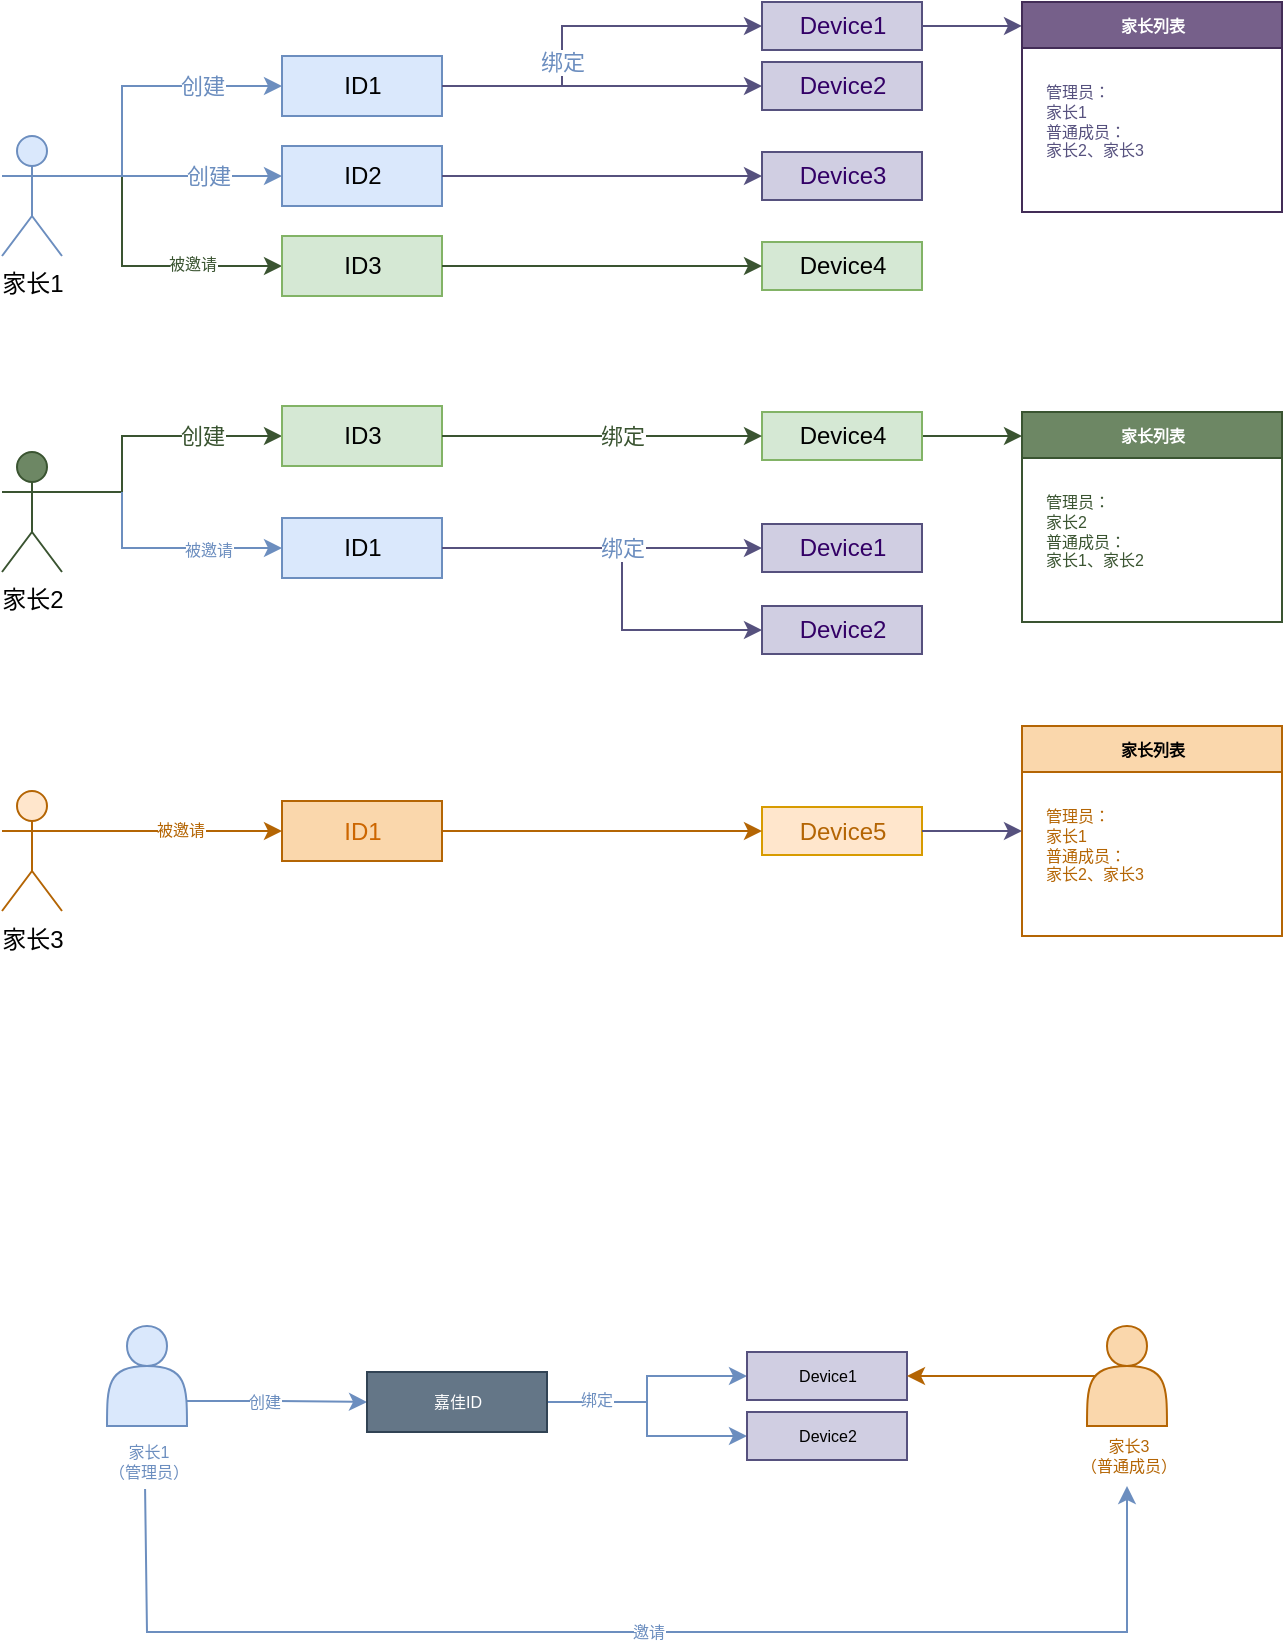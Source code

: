 <mxfile version="14.6.10" type="github">
  <diagram id="KCBV3hlvJQdjvj2Q_8EK" name="第 1 页">
    <mxGraphModel dx="1012" dy="748" grid="1" gridSize="10" guides="1" tooltips="1" connect="1" arrows="1" fold="1" page="1" pageScale="1" pageWidth="827" pageHeight="583" math="0" shadow="0">
      <root>
        <mxCell id="0" />
        <mxCell id="1" parent="0" />
        <mxCell id="B9y7Y_qLmK_6oBP0jbWP-81" value="创建" style="edgeStyle=orthogonalEdgeStyle;rounded=0;orthogonalLoop=1;jettySize=auto;html=1;entryX=0;entryY=0.5;entryDx=0;entryDy=0;exitX=1;exitY=0.333;exitDx=0;exitDy=0;exitPerimeter=0;strokeColor=#3A5431;fontColor=#3A5431;" edge="1" parent="1" target="B9y7Y_qLmK_6oBP0jbWP-88" source="B9y7Y_qLmK_6oBP0jbWP-82">
          <mxGeometry y="-58" as="geometry">
            <mxPoint x="130" y="302" as="sourcePoint" />
            <Array as="points">
              <mxPoint x="130" y="305" />
              <mxPoint x="130" y="277" />
            </Array>
            <mxPoint x="15" y="-14" as="offset" />
          </mxGeometry>
        </mxCell>
        <mxCell id="B9y7Y_qLmK_6oBP0jbWP-104" style="edgeStyle=orthogonalEdgeStyle;rounded=0;orthogonalLoop=1;jettySize=auto;html=1;entryX=0;entryY=0.5;entryDx=0;entryDy=0;fontSize=8;fontColor=#6C8EBF;strokeColor=#6C8EBF;" edge="1" parent="1" target="B9y7Y_qLmK_6oBP0jbWP-85">
          <mxGeometry relative="1" as="geometry">
            <mxPoint x="130" y="305" as="sourcePoint" />
            <Array as="points">
              <mxPoint x="130" y="305" />
              <mxPoint x="130" y="333" />
            </Array>
          </mxGeometry>
        </mxCell>
        <mxCell id="B9y7Y_qLmK_6oBP0jbWP-146" value="被邀请" style="edgeLabel;html=1;align=center;verticalAlign=middle;resizable=0;points=[];fontSize=8;fontColor=#6C8EBF;" vertex="1" connectable="0" parent="B9y7Y_qLmK_6oBP0jbWP-104">
          <mxGeometry x="0.305" y="-1" relative="1" as="geometry">
            <mxPoint as="offset" />
          </mxGeometry>
        </mxCell>
        <mxCell id="B9y7Y_qLmK_6oBP0jbWP-82" value="&lt;font color=&quot;#000000&quot;&gt;家长2&lt;/font&gt;" style="shape=umlActor;verticalLabelPosition=bottom;verticalAlign=top;html=1;fillColor=#6d8764;strokeColor=#3A5431;fontColor=#ffffff;" vertex="1" parent="1">
          <mxGeometry x="70" y="285" width="30" height="60" as="geometry" />
        </mxCell>
        <mxCell id="B9y7Y_qLmK_6oBP0jbWP-107" style="edgeStyle=orthogonalEdgeStyle;rounded=0;orthogonalLoop=1;jettySize=auto;html=1;exitX=1;exitY=0.5;exitDx=0;exitDy=0;fontSize=8;fontColor=#B46504;strokeColor=#56517E;entryX=0;entryY=0.5;entryDx=0;entryDy=0;" edge="1" parent="1" source="B9y7Y_qLmK_6oBP0jbWP-85" target="B9y7Y_qLmK_6oBP0jbWP-105">
          <mxGeometry relative="1" as="geometry">
            <mxPoint x="420" y="372" as="targetPoint" />
            <Array as="points">
              <mxPoint x="380" y="333" />
              <mxPoint x="380" y="374" />
            </Array>
          </mxGeometry>
        </mxCell>
        <mxCell id="B9y7Y_qLmK_6oBP0jbWP-85" value="ID1" style="html=1;fillColor=#dae8fc;strokeColor=#6c8ebf;" vertex="1" parent="1">
          <mxGeometry x="210" y="318" width="80" height="30" as="geometry" />
        </mxCell>
        <mxCell id="B9y7Y_qLmK_6oBP0jbWP-88" value="ID3" style="html=1;fillColor=#d5e8d4;strokeColor=#82b366;" vertex="1" parent="1">
          <mxGeometry x="210" y="262" width="80" height="30" as="geometry" />
        </mxCell>
        <mxCell id="B9y7Y_qLmK_6oBP0jbWP-93" value="" style="edgeStyle=orthogonalEdgeStyle;rounded=0;orthogonalLoop=1;jettySize=auto;html=1;entryX=0;entryY=0.5;entryDx=0;entryDy=0;strokeColor=#56517E;" edge="1" parent="1" source="B9y7Y_qLmK_6oBP0jbWP-83">
          <mxGeometry x="70" y="290" as="geometry">
            <Array as="points">
              <mxPoint x="380" y="335" />
              <mxPoint x="380" y="335" />
            </Array>
            <mxPoint x="450" y="335" as="targetPoint" />
          </mxGeometry>
        </mxCell>
        <mxCell id="B9y7Y_qLmK_6oBP0jbWP-95" value="Device1" style="html=1;fillColor=#d0cee2;strokeColor=#56517e;fontColor=#330066;" vertex="1" parent="1">
          <mxGeometry x="450" y="321" width="80" height="24" as="geometry" />
        </mxCell>
        <mxCell id="B9y7Y_qLmK_6oBP0jbWP-96" style="edgeStyle=orthogonalEdgeStyle;rounded=0;orthogonalLoop=1;jettySize=auto;html=1;exitX=1;exitY=0.5;exitDx=0;exitDy=0;entryX=0;entryY=0.5;entryDx=0;entryDy=0;fontColor=#6C8EBF;strokeColor=#56517E;" edge="1" parent="1" source="B9y7Y_qLmK_6oBP0jbWP-85" target="B9y7Y_qLmK_6oBP0jbWP-95">
          <mxGeometry x="70" y="232" as="geometry" />
        </mxCell>
        <mxCell id="B9y7Y_qLmK_6oBP0jbWP-97" value="绑定" style="edgeLabel;html=1;align=center;verticalAlign=middle;resizable=0;points=[];fontColor=#6C8EBF;" vertex="1" connectable="0" parent="B9y7Y_qLmK_6oBP0jbWP-96">
          <mxGeometry x="0.385" relative="1" as="geometry">
            <mxPoint x="-21" as="offset" />
          </mxGeometry>
        </mxCell>
        <mxCell id="B9y7Y_qLmK_6oBP0jbWP-108" style="edgeStyle=orthogonalEdgeStyle;rounded=0;orthogonalLoop=1;jettySize=auto;html=1;exitX=1;exitY=0.5;exitDx=0;exitDy=0;entryX=0;entryY=0.5;entryDx=0;entryDy=0;fontSize=8;fontColor=#B46504;strokeColor=#3A5431;" edge="1" parent="1" source="B9y7Y_qLmK_6oBP0jbWP-98">
          <mxGeometry relative="1" as="geometry">
            <mxPoint x="580" y="277" as="targetPoint" />
          </mxGeometry>
        </mxCell>
        <mxCell id="B9y7Y_qLmK_6oBP0jbWP-98" value="Device4" style="html=1;fillColor=#d5e8d4;strokeColor=#82b366;" vertex="1" parent="1">
          <mxGeometry x="450" y="265" width="80" height="24" as="geometry" />
        </mxCell>
        <mxCell id="B9y7Y_qLmK_6oBP0jbWP-99" style="edgeStyle=orthogonalEdgeStyle;rounded=0;orthogonalLoop=1;jettySize=auto;html=1;exitX=1;exitY=0.5;exitDx=0;exitDy=0;fontColor=#CC6600;strokeColor=#3A5431;" edge="1" parent="1" source="B9y7Y_qLmK_6oBP0jbWP-88" target="B9y7Y_qLmK_6oBP0jbWP-98">
          <mxGeometry x="70" y="232" as="geometry" />
        </mxCell>
        <mxCell id="B9y7Y_qLmK_6oBP0jbWP-100" value="绑定" style="edgeLabel;html=1;align=center;verticalAlign=middle;resizable=0;points=[];fontColor=#3A5431;" vertex="1" connectable="0" parent="B9y7Y_qLmK_6oBP0jbWP-99">
          <mxGeometry x="0.333" relative="1" as="geometry">
            <mxPoint x="-17" as="offset" />
          </mxGeometry>
        </mxCell>
        <mxCell id="B9y7Y_qLmK_6oBP0jbWP-105" value="Device2" style="html=1;fillColor=#d0cee2;strokeColor=#56517e;fontColor=#330066;" vertex="1" parent="1">
          <mxGeometry x="450" y="362" width="80" height="24" as="geometry" />
        </mxCell>
        <mxCell id="B9y7Y_qLmK_6oBP0jbWP-113" value="家长列表" style="swimlane;rounded=0;glass=0;sketch=0;fontSize=8;fontColor=#ffffff;strokeColor=#3A5431;align=center;html=1;fillColor=#6d8764;" vertex="1" parent="1">
          <mxGeometry x="580" y="265" width="130" height="105" as="geometry">
            <mxRectangle x="580" y="323" width="80" height="23" as="alternateBounds" />
          </mxGeometry>
        </mxCell>
        <mxCell id="B9y7Y_qLmK_6oBP0jbWP-114" value="管理员：&lt;br&gt;家长2&lt;br&gt;普通成员：&lt;br&gt;家长1、家长2" style="text;html=1;align=left;verticalAlign=middle;resizable=0;points=[];autosize=1;strokeColor=none;fontSize=8;fontColor=#3A5431;" vertex="1" parent="B9y7Y_qLmK_6oBP0jbWP-113">
          <mxGeometry x="10" y="35" width="90" height="50" as="geometry" />
        </mxCell>
        <mxCell id="B9y7Y_qLmK_6oBP0jbWP-12" style="edgeStyle=orthogonalEdgeStyle;rounded=0;orthogonalLoop=1;jettySize=auto;html=1;entryX=0;entryY=0.5;entryDx=0;entryDy=0;strokeColor=#3A5431;" edge="1" parent="1" target="B9y7Y_qLmK_6oBP0jbWP-10">
          <mxGeometry x="70" y="57" as="geometry">
            <mxPoint x="130" y="147" as="sourcePoint" />
            <Array as="points">
              <mxPoint x="130" y="147" />
              <mxPoint x="130" y="192" />
            </Array>
          </mxGeometry>
        </mxCell>
        <mxCell id="B9y7Y_qLmK_6oBP0jbWP-145" value="被邀请" style="edgeLabel;html=1;align=center;verticalAlign=middle;resizable=0;points=[];fontSize=8;fontColor=#3A5431;" vertex="1" connectable="0" parent="B9y7Y_qLmK_6oBP0jbWP-12">
          <mxGeometry relative="1" as="geometry">
            <mxPoint x="17" y="-1" as="offset" />
          </mxGeometry>
        </mxCell>
        <mxCell id="B9y7Y_qLmK_6oBP0jbWP-1" value="家长1" style="shape=umlActor;verticalLabelPosition=bottom;verticalAlign=top;html=1;fillColor=#dae8fc;strokeColor=#6c8ebf;" vertex="1" parent="1">
          <mxGeometry x="70" y="127" width="30" height="60" as="geometry" />
        </mxCell>
        <mxCell id="B9y7Y_qLmK_6oBP0jbWP-5" value="ID1" style="html=1;fillColor=#dae8fc;strokeColor=#6c8ebf;" vertex="1" parent="1">
          <mxGeometry x="210" y="87" width="80" height="30" as="geometry" />
        </mxCell>
        <mxCell id="B9y7Y_qLmK_6oBP0jbWP-4" value="创建" style="edgeStyle=orthogonalEdgeStyle;rounded=0;orthogonalLoop=1;jettySize=auto;html=1;exitX=1;exitY=0.333;exitDx=0;exitDy=0;exitPerimeter=0;strokeColor=#6C8EBF;fontColor=#6C8EBF;" edge="1" parent="1" source="B9y7Y_qLmK_6oBP0jbWP-1" target="B9y7Y_qLmK_6oBP0jbWP-5">
          <mxGeometry as="geometry">
            <mxPoint x="160" y="137" as="targetPoint" />
            <Array as="points">
              <mxPoint x="130" y="147" />
              <mxPoint x="130" y="102" />
            </Array>
            <mxPoint x="15" y="-22" as="offset" />
          </mxGeometry>
        </mxCell>
        <mxCell id="B9y7Y_qLmK_6oBP0jbWP-6" value="ID2" style="html=1;fillColor=#dae8fc;strokeColor=#6c8ebf;" vertex="1" parent="1">
          <mxGeometry x="210" y="132" width="80" height="30" as="geometry" />
        </mxCell>
        <mxCell id="B9y7Y_qLmK_6oBP0jbWP-9" style="edgeStyle=orthogonalEdgeStyle;rounded=0;orthogonalLoop=1;jettySize=auto;html=1;exitX=1;exitY=0.333;exitDx=0;exitDy=0;exitPerimeter=0;entryX=0;entryY=0.5;entryDx=0;entryDy=0;strokeColor=#6C8EBF;" edge="1" parent="1" source="B9y7Y_qLmK_6oBP0jbWP-1" target="B9y7Y_qLmK_6oBP0jbWP-6">
          <mxGeometry x="70" y="57" as="geometry">
            <Array as="points">
              <mxPoint x="120" y="147" />
              <mxPoint x="120" y="147" />
            </Array>
          </mxGeometry>
        </mxCell>
        <mxCell id="B9y7Y_qLmK_6oBP0jbWP-46" value="创建" style="edgeLabel;html=1;align=center;verticalAlign=middle;resizable=0;points=[];fontColor=#6C8EBF;" vertex="1" connectable="0" parent="B9y7Y_qLmK_6oBP0jbWP-9">
          <mxGeometry x="0.387" y="1" relative="1" as="geometry">
            <mxPoint x="-4" y="1" as="offset" />
          </mxGeometry>
        </mxCell>
        <mxCell id="B9y7Y_qLmK_6oBP0jbWP-10" value="ID3" style="html=1;fillColor=#d5e8d4;strokeColor=#82b366;" vertex="1" parent="1">
          <mxGeometry x="210" y="177" width="80" height="30" as="geometry" />
        </mxCell>
        <mxCell id="B9y7Y_qLmK_6oBP0jbWP-117" style="edgeStyle=orthogonalEdgeStyle;rounded=0;orthogonalLoop=1;jettySize=auto;html=1;exitX=1;exitY=0.5;exitDx=0;exitDy=0;entryX=0;entryY=0.114;entryDx=0;entryDy=0;entryPerimeter=0;fontSize=8;fontColor=#3A5431;strokeColor=#56517E;" edge="1" parent="1" source="B9y7Y_qLmK_6oBP0jbWP-13" target="B9y7Y_qLmK_6oBP0jbWP-115">
          <mxGeometry x="70" y="57" as="geometry" />
        </mxCell>
        <mxCell id="B9y7Y_qLmK_6oBP0jbWP-13" value="Device1" style="html=1;fillColor=#d0cee2;strokeColor=#56517e;fontColor=#330066;" vertex="1" parent="1">
          <mxGeometry x="450" y="60" width="80" height="24" as="geometry" />
        </mxCell>
        <mxCell id="B9y7Y_qLmK_6oBP0jbWP-19" style="edgeStyle=orthogonalEdgeStyle;rounded=0;orthogonalLoop=1;jettySize=auto;html=1;exitX=1;exitY=0.5;exitDx=0;exitDy=0;entryX=0;entryY=0.5;entryDx=0;entryDy=0;fontColor=#330066;strokeColor=#56517E;" edge="1" parent="1" source="B9y7Y_qLmK_6oBP0jbWP-5" target="B9y7Y_qLmK_6oBP0jbWP-13">
          <mxGeometry x="70" y="57" as="geometry">
            <Array as="points">
              <mxPoint x="350" y="102" />
              <mxPoint x="350" y="72" />
            </Array>
          </mxGeometry>
        </mxCell>
        <mxCell id="B9y7Y_qLmK_6oBP0jbWP-50" value="绑定" style="edgeLabel;html=1;align=center;verticalAlign=middle;resizable=0;points=[];fontColor=#6C8EBF;" vertex="1" connectable="0" parent="B9y7Y_qLmK_6oBP0jbWP-19">
          <mxGeometry x="0.411" y="-2" relative="1" as="geometry">
            <mxPoint x="-44" y="16" as="offset" />
          </mxGeometry>
        </mxCell>
        <mxCell id="B9y7Y_qLmK_6oBP0jbWP-15" value="Device2" style="html=1;fillColor=#d0cee2;strokeColor=#56517e;fontColor=#330066;" vertex="1" parent="1">
          <mxGeometry x="450" y="90" width="80" height="24" as="geometry" />
        </mxCell>
        <mxCell id="B9y7Y_qLmK_6oBP0jbWP-14" value="" style="edgeStyle=orthogonalEdgeStyle;rounded=0;orthogonalLoop=1;jettySize=auto;html=1;entryX=0;entryY=0.5;entryDx=0;entryDy=0;strokeColor=#56517E;" edge="1" parent="1" source="B9y7Y_qLmK_6oBP0jbWP-5" target="B9y7Y_qLmK_6oBP0jbWP-15">
          <mxGeometry x="70" y="57" as="geometry">
            <Array as="points">
              <mxPoint x="380" y="102" />
              <mxPoint x="380" y="102" />
            </Array>
          </mxGeometry>
        </mxCell>
        <mxCell id="B9y7Y_qLmK_6oBP0jbWP-52" value="" style="edgeLabel;html=1;align=center;verticalAlign=middle;resizable=0;points=[];fontColor=#6C8EBF;" vertex="1" connectable="0" parent="B9y7Y_qLmK_6oBP0jbWP-14">
          <mxGeometry x="0.302" y="-1" relative="1" as="geometry">
            <mxPoint x="6" as="offset" />
          </mxGeometry>
        </mxCell>
        <mxCell id="B9y7Y_qLmK_6oBP0jbWP-17" value="Device3" style="html=1;fillColor=#d0cee2;strokeColor=#56517e;fontColor=#330066;" vertex="1" parent="1">
          <mxGeometry x="450" y="135" width="80" height="24" as="geometry" />
        </mxCell>
        <mxCell id="B9y7Y_qLmK_6oBP0jbWP-49" style="edgeStyle=orthogonalEdgeStyle;rounded=0;orthogonalLoop=1;jettySize=auto;html=1;exitX=1;exitY=0.5;exitDx=0;exitDy=0;entryX=0;entryY=0.5;entryDx=0;entryDy=0;fontColor=#6C8EBF;strokeColor=#56517E;" edge="1" parent="1" source="B9y7Y_qLmK_6oBP0jbWP-6" target="B9y7Y_qLmK_6oBP0jbWP-17">
          <mxGeometry x="70" y="57" as="geometry" />
        </mxCell>
        <mxCell id="B9y7Y_qLmK_6oBP0jbWP-22" value="Device4" style="html=1;fillColor=#d5e8d4;strokeColor=#82b366;" vertex="1" parent="1">
          <mxGeometry x="450" y="180" width="80" height="24" as="geometry" />
        </mxCell>
        <mxCell id="B9y7Y_qLmK_6oBP0jbWP-23" style="edgeStyle=orthogonalEdgeStyle;rounded=0;orthogonalLoop=1;jettySize=auto;html=1;exitX=1;exitY=0.5;exitDx=0;exitDy=0;fontColor=#CC6600;strokeColor=#3A5431;" edge="1" parent="1" source="B9y7Y_qLmK_6oBP0jbWP-10" target="B9y7Y_qLmK_6oBP0jbWP-22">
          <mxGeometry x="70" y="57" as="geometry" />
        </mxCell>
        <mxCell id="B9y7Y_qLmK_6oBP0jbWP-115" value="家长列表" style="swimlane;rounded=0;glass=0;sketch=0;fontSize=8;fontColor=#ffffff;strokeColor=#432D57;align=center;html=1;fillColor=#76608a;" vertex="1" parent="1">
          <mxGeometry x="580" y="60" width="130" height="105" as="geometry">
            <mxRectangle x="580" y="323" width="80" height="23" as="alternateBounds" />
          </mxGeometry>
        </mxCell>
        <mxCell id="B9y7Y_qLmK_6oBP0jbWP-116" value="管理员：&lt;br&gt;家长1&lt;br&gt;普通成员：&lt;br&gt;家长2、家长3" style="text;html=1;align=left;verticalAlign=middle;resizable=0;points=[];autosize=1;strokeColor=none;fontSize=8;fontColor=#56517E;" vertex="1" parent="B9y7Y_qLmK_6oBP0jbWP-115">
          <mxGeometry x="10" y="35" width="90" height="50" as="geometry" />
        </mxCell>
        <mxCell id="B9y7Y_qLmK_6oBP0jbWP-135" style="edgeStyle=orthogonalEdgeStyle;rounded=0;orthogonalLoop=1;jettySize=auto;html=1;exitX=1;exitY=0.5;exitDx=0;exitDy=0;entryX=0;entryY=0.5;entryDx=0;entryDy=0;fontColor=#6C8EBF;strokeColor=#56517E;" edge="1" parent="1" target="B9y7Y_qLmK_6oBP0jbWP-134">
          <mxGeometry x="70" y="510" as="geometry">
            <mxPoint x="290" y="600" as="sourcePoint" />
          </mxGeometry>
        </mxCell>
        <mxCell id="B9y7Y_qLmK_6oBP0jbWP-144" value="" style="group" vertex="1" connectable="0" parent="1">
          <mxGeometry x="70" y="422" width="640" height="105" as="geometry" />
        </mxCell>
        <mxCell id="B9y7Y_qLmK_6oBP0jbWP-120" value="家长3" style="shape=umlActor;verticalLabelPosition=bottom;verticalAlign=top;html=1;fillColor=#ffe6cc;strokeColor=#B46504;" vertex="1" parent="B9y7Y_qLmK_6oBP0jbWP-144">
          <mxGeometry y="32.5" width="30" height="60" as="geometry" />
        </mxCell>
        <mxCell id="B9y7Y_qLmK_6oBP0jbWP-126" value="ID1" style="html=1;fillColor=#fad7ac;strokeColor=#b46504;fontColor=#CC6600;" vertex="1" parent="B9y7Y_qLmK_6oBP0jbWP-144">
          <mxGeometry x="140" y="37.5" width="80" height="30" as="geometry" />
        </mxCell>
        <mxCell id="B9y7Y_qLmK_6oBP0jbWP-119" style="edgeStyle=orthogonalEdgeStyle;rounded=0;orthogonalLoop=1;jettySize=auto;html=1;entryX=0;entryY=0.5;entryDx=0;entryDy=0;strokeColor=#B46504;exitX=1;exitY=0.333;exitDx=0;exitDy=0;exitPerimeter=0;" edge="1" parent="B9y7Y_qLmK_6oBP0jbWP-144" target="B9y7Y_qLmK_6oBP0jbWP-126" source="B9y7Y_qLmK_6oBP0jbWP-120">
          <mxGeometry y="-37.5" as="geometry">
            <mxPoint x="60" y="52.5" as="sourcePoint" />
            <Array as="points">
              <mxPoint x="90" y="52.5" />
              <mxPoint x="90" y="52.5" />
            </Array>
          </mxGeometry>
        </mxCell>
        <mxCell id="B9y7Y_qLmK_6oBP0jbWP-147" value="被邀请" style="edgeLabel;html=1;align=center;verticalAlign=middle;resizable=0;points=[];fontSize=8;fontColor=#B46504;" vertex="1" connectable="0" parent="B9y7Y_qLmK_6oBP0jbWP-119">
          <mxGeometry relative="1" as="geometry">
            <mxPoint x="4" y="-1" as="offset" />
          </mxGeometry>
        </mxCell>
        <mxCell id="B9y7Y_qLmK_6oBP0jbWP-136" value="Device5" style="html=1;fillColor=#ffe6cc;strokeColor=#d79b00;fontColor=#B46504;" vertex="1" parent="B9y7Y_qLmK_6oBP0jbWP-144">
          <mxGeometry x="380" y="40.5" width="80" height="24" as="geometry" />
        </mxCell>
        <mxCell id="B9y7Y_qLmK_6oBP0jbWP-137" style="edgeStyle=orthogonalEdgeStyle;rounded=0;orthogonalLoop=1;jettySize=auto;html=1;exitX=1;exitY=0.5;exitDx=0;exitDy=0;fontColor=#CC6600;strokeColor=#B46504;" edge="1" parent="B9y7Y_qLmK_6oBP0jbWP-144" source="B9y7Y_qLmK_6oBP0jbWP-126" target="B9y7Y_qLmK_6oBP0jbWP-136">
          <mxGeometry y="-82.5" as="geometry" />
        </mxCell>
        <mxCell id="B9y7Y_qLmK_6oBP0jbWP-138" value="家长列表" style="swimlane;rounded=0;glass=0;sketch=0;fontSize=8;strokeColor=#b46504;align=center;html=1;fillColor=#fad7ac;" vertex="1" parent="B9y7Y_qLmK_6oBP0jbWP-144">
          <mxGeometry x="510" width="130" height="105" as="geometry">
            <mxRectangle x="580" y="323" width="80" height="23" as="alternateBounds" />
          </mxGeometry>
        </mxCell>
        <mxCell id="B9y7Y_qLmK_6oBP0jbWP-139" value="管理员：&lt;br&gt;家长1&lt;br&gt;普通成员：&lt;br&gt;家长2、家长3" style="text;html=1;align=left;verticalAlign=middle;resizable=0;points=[];autosize=1;strokeColor=none;fontSize=8;fontColor=#B46504;" vertex="1" parent="B9y7Y_qLmK_6oBP0jbWP-138">
          <mxGeometry x="10" y="35" width="90" height="50" as="geometry" />
        </mxCell>
        <mxCell id="B9y7Y_qLmK_6oBP0jbWP-143" style="edgeStyle=orthogonalEdgeStyle;rounded=0;orthogonalLoop=1;jettySize=auto;html=1;exitX=1;exitY=0.5;exitDx=0;exitDy=0;fontSize=8;fontColor=#56517E;strokeColor=#56517E;" edge="1" parent="B9y7Y_qLmK_6oBP0jbWP-144" source="B9y7Y_qLmK_6oBP0jbWP-136" target="B9y7Y_qLmK_6oBP0jbWP-138">
          <mxGeometry relative="1" as="geometry" />
        </mxCell>
        <mxCell id="B9y7Y_qLmK_6oBP0jbWP-161" style="edgeStyle=orthogonalEdgeStyle;rounded=0;orthogonalLoop=1;jettySize=auto;html=1;exitX=1;exitY=0.75;exitDx=0;exitDy=0;entryX=0;entryY=0.5;entryDx=0;entryDy=0;fontSize=8;fontColor=#6C8EBF;strokeColor=#6C8EBF;" edge="1" parent="1" source="B9y7Y_qLmK_6oBP0jbWP-149" target="B9y7Y_qLmK_6oBP0jbWP-152">
          <mxGeometry relative="1" as="geometry" />
        </mxCell>
        <mxCell id="B9y7Y_qLmK_6oBP0jbWP-162" value="创建" style="edgeLabel;html=1;align=center;verticalAlign=middle;resizable=0;points=[];fontSize=8;fontColor=#6C8EBF;" vertex="1" connectable="0" parent="B9y7Y_qLmK_6oBP0jbWP-161">
          <mxGeometry x="-0.16" relative="1" as="geometry">
            <mxPoint as="offset" />
          </mxGeometry>
        </mxCell>
        <mxCell id="B9y7Y_qLmK_6oBP0jbWP-163" style="edgeStyle=orthogonalEdgeStyle;rounded=0;orthogonalLoop=1;jettySize=auto;html=1;exitX=0.488;exitY=0.95;exitDx=0;exitDy=0;fontSize=8;exitPerimeter=0;fontColor=#6C8EBF;labelBackgroundColor=none;strokeColor=#6C8EBF;" edge="1" parent="1" source="B9y7Y_qLmK_6oBP0jbWP-160" target="B9y7Y_qLmK_6oBP0jbWP-159">
          <mxGeometry relative="1" as="geometry">
            <Array as="points">
              <mxPoint x="142.5" y="804" />
              <mxPoint x="142.5" y="875" />
              <mxPoint x="632.5" y="875" />
            </Array>
          </mxGeometry>
        </mxCell>
        <mxCell id="B9y7Y_qLmK_6oBP0jbWP-164" value="邀请" style="edgeLabel;html=1;align=center;verticalAlign=middle;resizable=0;points=[];fontSize=8;fontColor=#6C8EBF;" vertex="1" connectable="0" parent="B9y7Y_qLmK_6oBP0jbWP-163">
          <mxGeometry x="0.015" relative="1" as="geometry">
            <mxPoint as="offset" />
          </mxGeometry>
        </mxCell>
        <mxCell id="B9y7Y_qLmK_6oBP0jbWP-149" value="" style="shape=actor;whiteSpace=wrap;html=1;rounded=0;glass=0;sketch=0;fontSize=8;strokeColor=#6c8ebf;align=left;fillColor=#dae8fc;verticalAlign=middle;" vertex="1" parent="1">
          <mxGeometry x="122.5" y="722" width="40" height="50" as="geometry" />
        </mxCell>
        <mxCell id="B9y7Y_qLmK_6oBP0jbWP-154" value="" style="edgeStyle=orthogonalEdgeStyle;rounded=0;orthogonalLoop=1;jettySize=auto;html=1;fontSize=8;exitX=1;exitY=0.5;exitDx=0;exitDy=0;entryX=0;entryY=0.5;entryDx=0;entryDy=0;fontColor=#6C8EBF;strokeColor=#6C8EBF;" edge="1" parent="1" source="B9y7Y_qLmK_6oBP0jbWP-152" target="B9y7Y_qLmK_6oBP0jbWP-153">
          <mxGeometry relative="1" as="geometry">
            <Array as="points">
              <mxPoint x="392.5" y="760" />
              <mxPoint x="392.5" y="777" />
            </Array>
          </mxGeometry>
        </mxCell>
        <mxCell id="B9y7Y_qLmK_6oBP0jbWP-157" style="edgeStyle=orthogonalEdgeStyle;rounded=0;orthogonalLoop=1;jettySize=auto;html=1;exitX=1;exitY=0.5;exitDx=0;exitDy=0;fontSize=8;fontColor=#6C8EBF;strokeColor=#6C8EBF;" edge="1" parent="1" source="B9y7Y_qLmK_6oBP0jbWP-152" target="B9y7Y_qLmK_6oBP0jbWP-155">
          <mxGeometry relative="1" as="geometry">
            <Array as="points">
              <mxPoint x="392.5" y="760" />
              <mxPoint x="392.5" y="747" />
            </Array>
          </mxGeometry>
        </mxCell>
        <mxCell id="B9y7Y_qLmK_6oBP0jbWP-166" value="绑定" style="edgeLabel;html=1;align=center;verticalAlign=middle;resizable=0;points=[];fontSize=8;fontColor=#6C8EBF;" vertex="1" connectable="0" parent="B9y7Y_qLmK_6oBP0jbWP-157">
          <mxGeometry x="-0.729" y="-1" relative="1" as="geometry">
            <mxPoint x="9" y="-2" as="offset" />
          </mxGeometry>
        </mxCell>
        <mxCell id="B9y7Y_qLmK_6oBP0jbWP-152" value="嘉佳ID" style="whiteSpace=wrap;html=1;align=center;rounded=0;glass=0;sketch=0;fontSize=8;strokeColor=#314354;fillColor=#647687;fontColor=#ffffff;" vertex="1" parent="1">
          <mxGeometry x="252.5" y="745" width="90" height="30" as="geometry" />
        </mxCell>
        <mxCell id="B9y7Y_qLmK_6oBP0jbWP-153" value="Device2" style="whiteSpace=wrap;html=1;align=center;rounded=0;glass=0;sketch=0;fontSize=8;strokeColor=#56517e;fillColor=#d0cee2;" vertex="1" parent="1">
          <mxGeometry x="442.5" y="765" width="80" height="24" as="geometry" />
        </mxCell>
        <mxCell id="B9y7Y_qLmK_6oBP0jbWP-155" value="Device1" style="whiteSpace=wrap;html=1;align=center;rounded=0;glass=0;sketch=0;fontSize=8;strokeColor=#56517e;fillColor=#d0cee2;" vertex="1" parent="1">
          <mxGeometry x="442.5" y="735" width="80" height="24" as="geometry" />
        </mxCell>
        <mxCell id="B9y7Y_qLmK_6oBP0jbWP-165" style="edgeStyle=orthogonalEdgeStyle;rounded=0;orthogonalLoop=1;jettySize=auto;html=1;exitX=0.1;exitY=0.5;exitDx=0;exitDy=0;entryX=1;entryY=0.5;entryDx=0;entryDy=0;fontSize=8;fontColor=#B46504;strokeColor=#B46504;exitPerimeter=0;" edge="1" parent="1" source="B9y7Y_qLmK_6oBP0jbWP-158" target="B9y7Y_qLmK_6oBP0jbWP-155">
          <mxGeometry relative="1" as="geometry">
            <Array as="points">
              <mxPoint x="592.5" y="747" />
              <mxPoint x="592.5" y="747" />
            </Array>
          </mxGeometry>
        </mxCell>
        <mxCell id="B9y7Y_qLmK_6oBP0jbWP-158" value="" style="shape=actor;whiteSpace=wrap;html=1;rounded=0;glass=0;sketch=0;fontSize=8;strokeColor=#b46504;align=left;fillColor=#fad7ac;verticalAlign=middle;" vertex="1" parent="1">
          <mxGeometry x="612.5" y="722" width="40" height="50" as="geometry" />
        </mxCell>
        <mxCell id="B9y7Y_qLmK_6oBP0jbWP-159" value="家长3&lt;br&gt;（普通成员）" style="text;html=1;align=center;verticalAlign=middle;resizable=0;points=[];autosize=1;strokeColor=none;fontSize=8;fontColor=#B46504;" vertex="1" parent="1">
          <mxGeometry x="587.5" y="772" width="90" height="30" as="geometry" />
        </mxCell>
        <mxCell id="B9y7Y_qLmK_6oBP0jbWP-160" value="家长1&lt;br&gt;（管理员）" style="text;html=1;align=center;verticalAlign=middle;resizable=0;points=[];autosize=1;strokeColor=none;fontSize=8;fontColor=#6C8EBF;" vertex="1" parent="1">
          <mxGeometry x="102.5" y="775" width="80" height="30" as="geometry" />
        </mxCell>
      </root>
    </mxGraphModel>
  </diagram>
</mxfile>
